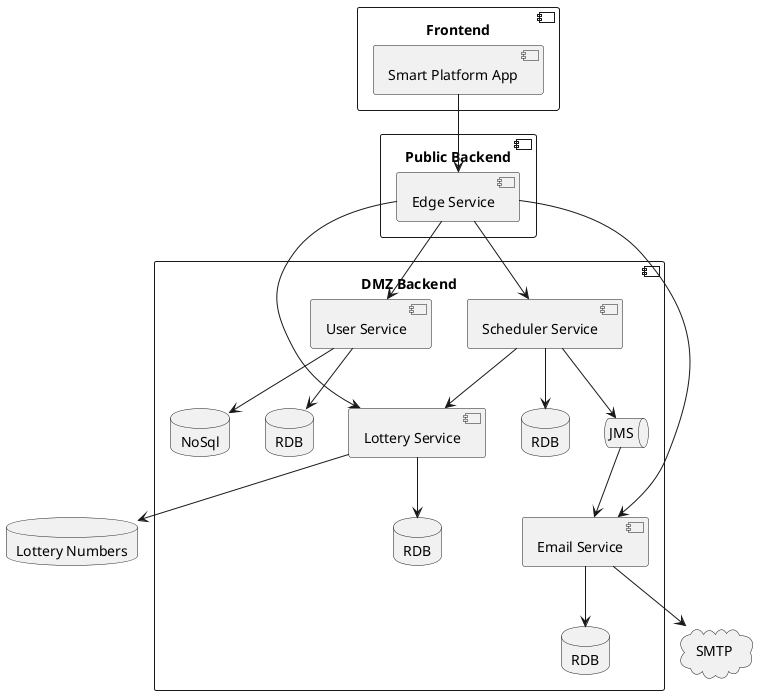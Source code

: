 @startuml
cloud SMTP as smtp
database "Lottery Numbers" as lotteryNumbersDb

component "DMZ Backend" as dmz {
[Lottery Service] as lotteryService
[Scheduler Service] as schedulerService
[User Service] as userService
[Email Service] as emailService
database "RDB" as lotteryDb
database "RDB" as schedulerDb
database "RDB" as emailDb
database "RDB" as userDb
database "NoSql" as sessionStore
queue JMS as jms
}

component "Public Backend" as public {
[Edge Service] as edgeService
}

component "Frontend" as frontend {
[Smart Platform App] as smartPlatformApp
}

smartPlatformApp --> edgeService
edgeService --> lotteryService
edgeService --> schedulerService
edgeService --> emailService
edgeService --> userService
lotteryService --> lotteryDb
lotteryService --> lotteryNumbersDb
schedulerService --> schedulerDb
schedulerService --> lotteryService
schedulerService --> jms
emailService --> emailDb
emailService --> smtp
userService --> userDb
userService --> sessionStore
jms --> emailService
@enduml